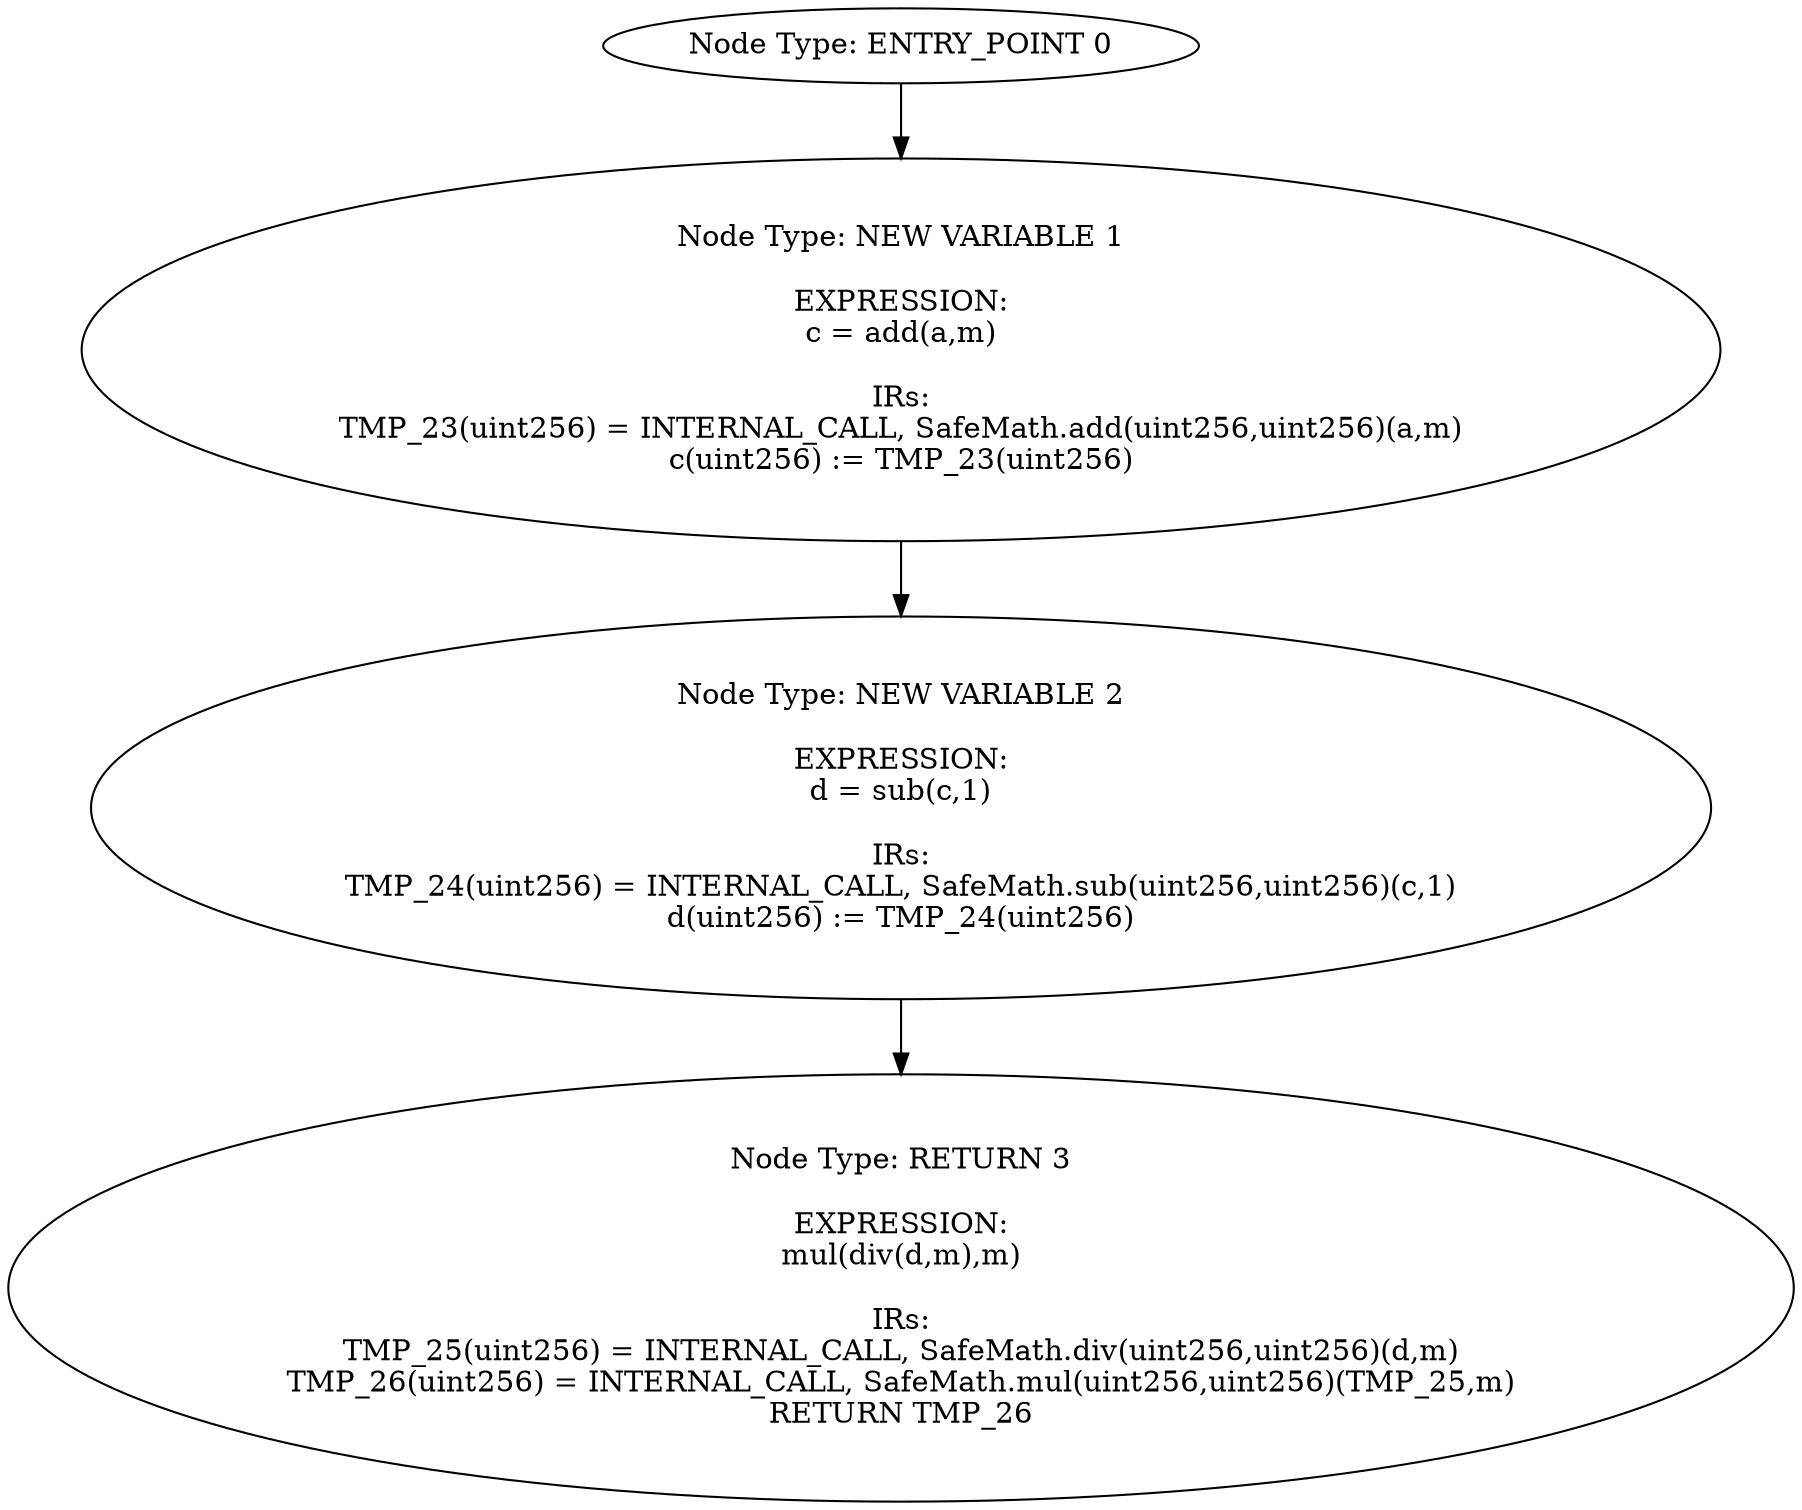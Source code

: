 digraph{
0[label="Node Type: ENTRY_POINT 0
"];
0->1;
1[label="Node Type: NEW VARIABLE 1

EXPRESSION:
c = add(a,m)

IRs:
TMP_23(uint256) = INTERNAL_CALL, SafeMath.add(uint256,uint256)(a,m)
c(uint256) := TMP_23(uint256)"];
1->2;
2[label="Node Type: NEW VARIABLE 2

EXPRESSION:
d = sub(c,1)

IRs:
TMP_24(uint256) = INTERNAL_CALL, SafeMath.sub(uint256,uint256)(c,1)
d(uint256) := TMP_24(uint256)"];
2->3;
3[label="Node Type: RETURN 3

EXPRESSION:
mul(div(d,m),m)

IRs:
TMP_25(uint256) = INTERNAL_CALL, SafeMath.div(uint256,uint256)(d,m)
TMP_26(uint256) = INTERNAL_CALL, SafeMath.mul(uint256,uint256)(TMP_25,m)
RETURN TMP_26"];
}
